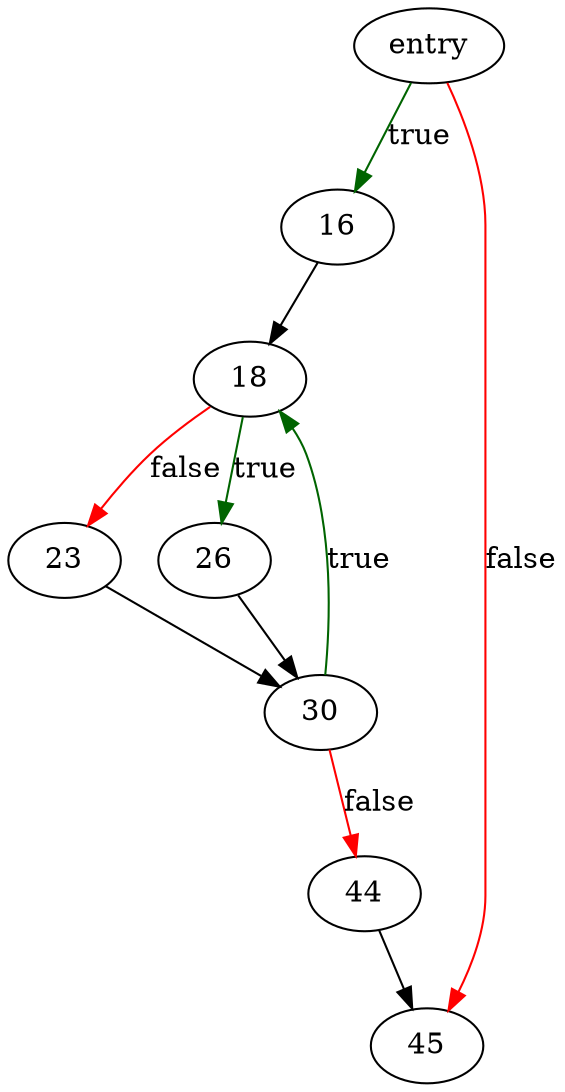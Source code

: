 digraph "string_hasher_ci" {
	// Node definitions.
	2 [label=entry];
	16;
	18;
	23;
	26;
	30;
	44;
	45;

	// Edge definitions.
	2 -> 16 [
		color=darkgreen
		label=true
	];
	2 -> 45 [
		color=red
		label=false
	];
	16 -> 18;
	18 -> 23 [
		color=red
		label=false
	];
	18 -> 26 [
		color=darkgreen
		label=true
	];
	23 -> 30;
	26 -> 30;
	30 -> 18 [
		color=darkgreen
		label=true
	];
	30 -> 44 [
		color=red
		label=false
	];
	44 -> 45;
}
